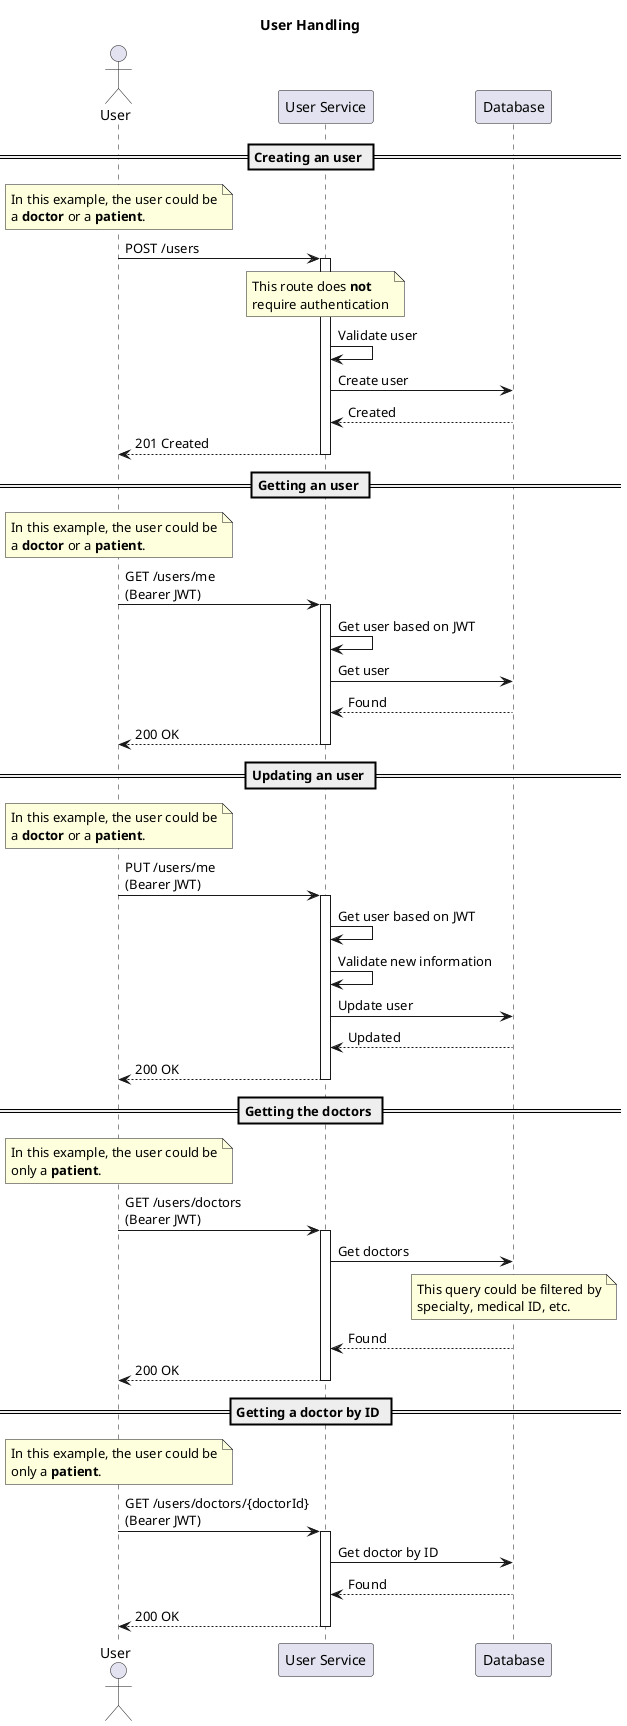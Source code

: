 @startuml user_creation

title User Handling

actor "User" as user
participant "User Service" as user_service
participant "Database" as database

== Creating an user ==

note over user
In this example, the user could be
a **doctor** or a **patient**.
end note

user -> user_service: POST /users

note over user_service
This route does **not**
require authentication
end note

activate user_service
user_service -> user_service: Validate user
user_service -> database: Create user
database --> user_service: Created
user_service --> user: 201 Created
deactivate user_service

== Getting an user ==

note over user
In this example, the user could be
a **doctor** or a **patient**.
end note

user -> user_service: GET /users/me\n(Bearer JWT)
activate user_service
user_service -> user_service: Get user based on JWT
user_service -> database: Get user
database --> user_service: Found
user_service --> user: 200 OK
deactivate user_service

== Updating an user ==

note over user
In this example, the user could be
a **doctor** or a **patient**.
end note

user -> user_service: PUT /users/me\n(Bearer JWT)
activate user_service
user_service -> user_service: Get user based on JWT
user_service -> user_service: Validate new information
user_service -> database: Update user
database --> user_service: Updated
user_service --> user: 200 OK
deactivate user_service

== Getting the doctors ==

note over user
In this example, the user could be
only a **patient**.
end note

user -> user_service: GET /users/doctors\n(Bearer JWT)
activate user_service
user_service -> database: Get doctors

note over database
This query could be filtered by
specialty, medical ID, etc.
end note

database --> user_service: Found
user_service --> user: 200 OK
deactivate user_service

== Getting a doctor by ID ==

note over user
In this example, the user could be
only a **patient**.
end note

user -> user_service: GET /users/doctors/{doctorId}\n(Bearer JWT)
activate user_service
user_service -> database: Get doctor by ID
database --> user_service: Found
user_service --> user: 200 OK
deactivate user_service

@enduml